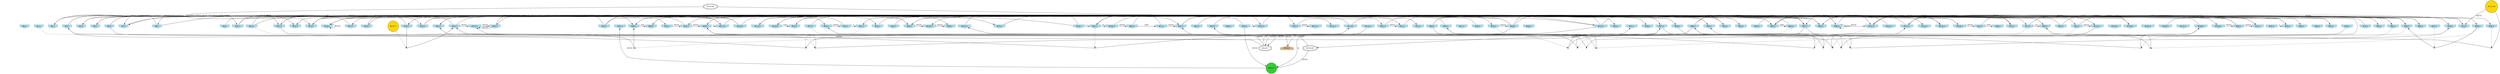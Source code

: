 digraph G {
node[shape = circle]
rankInputs [style = invisible]
rankOutputs [style = invisible]
rankInputs -> rankOutputs [color=invis]
0 [label="#0:1", style = filled, shape = invhouse, color=lightblue]
1 [label="#1:1", style = filled, shape = invhouse, color=lightblue]
2 [label="#2:1", style = filled, shape = invhouse, color=lightblue]
3 [label="#3:1", style = filled, shape = invhouse, color=lightblue]
4 [label="#4:1", style = filled, shape = invhouse, color=lightblue]
5 [label="#5:1", style = filled, shape = invhouse, color=lightblue]
6 [label="#6:1", style = filled, shape = invhouse, color=lightblue]
7 [label="#7:1", style = filled, shape = invhouse, color=lightblue]
8 [label="#8:1", style = filled, shape = invhouse, color=lightblue]
9 [label="#9:1", style = filled, shape = invhouse, color=lightblue]
10 [label="#10:1", style = filled, shape = invhouse, color=lightblue]
11 [label="#11:1", style = filled, shape = invhouse, color=lightblue]
12 [label="#12:1", style = filled, shape = invhouse, color=lightblue]
13 [label="#13:1", style = filled, shape = invhouse, color=lightblue]
14 [label="#14:1", style = filled, shape = invhouse, color=lightblue]
15 [label="#15:1", style = filled, shape = invhouse, color=lightblue]
16 [label="#16:1", style = filled, shape = invhouse, color=lightblue]
17 [label="#17:1", style = filled, shape = invhouse, color=lightblue]
18 [label="#18:1", style = filled, shape = invhouse, color=lightblue]
19 [label="#19:1", style = filled, shape = invhouse, color=lightblue]
20 [label="#20:1", style = filled, shape = invhouse, color=lightblue]
21 [label="#21:1", style = filled, shape = invhouse, color=lightblue]
22 [label="#22:1", style = filled, shape = invhouse, color=lightblue]
23 [label="#23:1", style = filled, shape = invhouse, color=lightblue]
24 [label="#24:1", style = filled, shape = invhouse, color=lightblue]
25 [label="#25:1", style = filled, shape = invhouse, color=lightblue]
26 [label="#26:1", style = filled, shape = invhouse, color=lightblue]
27 [label="#27:1", style = filled, shape = invhouse, color=lightblue]
28 [label="#28:1", style = filled, shape = invhouse, color=lightblue]
29 [label="#29:1", style = filled, shape = invhouse, color=lightblue]
30 [label="#30:1", style = filled, shape = invhouse, color=lightblue]
31 [label="#31:1", style = filled, shape = invhouse, color=lightblue]
32 [label="#32:1", style = filled, shape = invhouse, color=lightblue]
33 [label="#33:1", style = filled, shape = invhouse, color=lightblue]
34 [label="#34:1", style = filled, shape = invhouse, color=lightblue]
35 [label="#35:1", style = filled, shape = invhouse, color=lightblue]
36 [label="#36:1", style = filled, shape = invhouse, color=lightblue]
37 [label="#37:1", style = filled, shape = invhouse, color=lightblue]
38 [label="#38:1", style = filled, shape = invhouse, color=lightblue]
39 [label="#39:1", style = filled, shape = invhouse, color=lightblue]
40 [label="#40:1", style = filled, shape = invhouse, color=lightblue]
41 [label="#41:1", style = filled, shape = invhouse, color=lightblue]
42 [label="#42:1", style = filled, shape = invhouse, color=lightblue]
43 [label="#43:1", style = filled, shape = invhouse, color=lightblue]
44 [label="#44:1", style = filled, shape = invhouse, color=lightblue]
45 [label="#45:1", style = filled, shape = invhouse, color=lightblue]
46 [label="#46:1", style = filled, shape = invhouse, color=lightblue]
47 [label="#47:1", style = filled, shape = invhouse, color=lightblue]
48 [label="#48:1", style = filled, shape = invhouse, color=lightblue]
49 [label="#49:1", style = filled, shape = invhouse, color=lightblue]
50 [label="#50:1", style = filled, shape = invhouse, color=lightblue]
51 [label="#51:1", style = filled, shape = invhouse, color=lightblue]
52 [label="#52:1", style = filled, shape = invhouse, color=lightblue]
53 [label="#53:1", style = filled, shape = invhouse, color=lightblue]
54 [label="#54:1", style = filled, shape = invhouse, color=lightblue]
55 [label="#55:1", style = filled, shape = invhouse, color=lightblue]
56 [label="#56:1", style = filled, shape = invhouse, color=lightblue]
57 [label="#57:1", style = filled, shape = invhouse, color=lightblue]
58 [label="#58:1", style = filled, shape = invhouse, color=lightblue]
59 [label="#59:1", style = filled, shape = invhouse, color=lightblue]
60 [label="#60:1", style = filled, shape = invhouse, color=lightblue]
61 [label="#61:1", style = filled, shape = invhouse, color=lightblue]
62 [label="#62:1", style = filled, shape = invhouse, color=lightblue]
63 [label="#63:1", style = filled, shape = invhouse, color=lightblue]
64 [label="#64:1", style = filled, shape = invhouse, color=lightblue]
65 [label="#65:1", style = filled, shape = invhouse, color=lightblue]
66 [label="#66:1", style = filled, shape = invhouse, color=lightblue]
67 [label="#67:1", style = filled, shape = invhouse, color=lightblue]
68 [label="#68:1", style = filled, shape = invhouse, color=lightblue]
69 [label="#69:1", style = filled, shape = invhouse, color=lightblue]
70 [label="#70:1", style = filled, shape = invhouse, color=lightblue]
71 [label="#71:1", style = filled, shape = invhouse, color=lightblue]
72 [label="#72:1", style = filled, shape = invhouse, color=lightblue]
73 [label="#73:1", style = filled, shape = invhouse, color=lightblue]
74 [label="#74:1", style = filled, shape = invhouse, color=lightblue]
75 [label="#75:1", style = filled, shape = invhouse, color=lightblue]
76 [label="#76:1", style = filled, shape = invhouse, color=lightblue]
77 [label="#77:1", style = filled, shape = invhouse, color=lightblue]
78 [label="#78:1", style = filled, shape = invhouse, color=lightblue]
79 [label="#79:1", style = filled, shape = invhouse, color=lightblue]
80 [label="#80:1", style = filled, shape = invhouse, color=lightblue]
81 [label="#81:1", style = filled, shape = invhouse, color=lightblue]
82 [label="#82:1", style = filled, shape = invhouse, color=lightblue]
83 [label="#83:1", style = filled, shape = invhouse, color=lightblue]
84 [label="#84:1", style = filled, shape = invhouse, color=lightblue]
85 [label="#85:1", style = filled, shape = invhouse, color=lightblue]
86 [label="#86:1", style = filled, shape = invhouse, color=lightblue]
87 [label="#87:1", style = filled, shape = invhouse, color=lightblue]
88 [label="#88:1", style = filled, shape = invhouse, color=lightblue]
89 [label="#89:1", style = filled, shape = invhouse, color=lightblue]
90 [label="#90:1", style = filled, shape = invhouse, color=lightblue]
91 [label="#91:1", style = filled, shape = invhouse, color=lightblue]
92 [label="#92:1", style = filled, shape = invhouse, color=lightblue]
93 [label="#93:1", style = filled, shape = invhouse, color=lightblue]
94 [label="#94:1", style = filled, shape = invhouse, color=lightblue]
95 [label="#95:1", style = filled, shape = invhouse, color=lightblue]
96 [label="#96:1", style = filled, shape = invhouse, color=lightblue]
97 [label="#97:1", style = filled, shape = invhouse, color=lightblue]
98 [label="#98:1", style = filled, shape = invhouse, color=lightblue]
99 [label="#99:1", style = filled, shape = invhouse, color=lightblue]
100 [label="#100:1", style = filled, shape = invhouse, color=lightblue]
101 [label="#101:1", style = filled, shape = invhouse, color=lightblue]
102 [label="#102:1", style = filled, shape = invhouse, color=lightblue]
103 [label="#103:1", style = filled, shape = invhouse, color=lightblue]
104 [label="#104:1", style = filled, shape = invhouse, color=lightblue]
105 [label="#105:1", style = filled, shape = invhouse, color=lightblue]
106 [label="#106:1", style = filled, shape = invhouse, color=lightblue]
107 [label="#107:1", style = filled, shape = invhouse, color=lightblue]
108 [label="#108:1", style = filled, shape = invhouse, color=lightblue]
109 [label="#109:1", style = filled, shape = invhouse, color=lightblue]
110 [label="#110:1", style = filled, shape = invhouse, color=lightblue]
111 [label="#111:1", style = filled, shape = invhouse, color=lightblue]
112 [label="#112:1", style = filled, shape = invhouse, color=lightblue]
113 [label="#113:1", style = filled, shape = invhouse, color=lightblue]
114 [label="#114:1", style = filled, shape = invhouse, color=lightblue]
115 [label="#115:1", style = filled, shape = invhouse, color=lightblue]
116 [label="#116:1", style = filled, shape = invhouse, color=lightblue]
117 [label="#117:1", style = filled, shape = invhouse, color=lightblue]
118 [label="#118:1", style = filled, shape = invhouse, color=lightblue]
119 [label="#119:1", style = filled, shape = invhouse, color=lightblue]
120 [label="#120:1", style = filled, shape = invhouse, color=lightblue]
121 [label="#121:1", style = filled, shape = invhouse, color=lightblue]
122 [label="#122:1", style = filled, shape = invhouse, color=lightblue]
123 [label="#123:1", style = filled, shape = invhouse, color=lightblue]
124 [label="#124:1", style = filled, shape = invhouse, color=lightblue]
125 [label="#125:1", style = filled, shape = invhouse, color=lightblue]
126 [label="#126:1", style = filled, shape = invhouse, color=lightblue]
127 [label="#127:1", style = filled, shape = invhouse, color=lightblue]
128 [label="#128:1", style = filled, shape = house, color=tan]
129 [label="#129:7", shape = doubleoctagon]
130 [label="#130:49", shape = doubleoctagon]
131 [label="#131:49", style = filled, fillcolor = gold]
132 [label="#132:7", style = filled, fillcolor = gold]
133 [label="#133:7", style = filled, fillcolor=limegreen]
134 [label="#134:49", shape = doubleoctagon]
84 -> 28 [label = "65535"]
25 -> 111 [label = "65535"]
136 [shape = point]
1 -> 136 [style = dashed]
36 -> 136 [dir = none]
136 -> 87
137 [shape = point]
59 -> 137 [style = dashed]
130 -> 137 [dir = none]
137 -> 53
94 -> 69 [label = "65535"]
59 -> 39 [label = "65535"]
43 -> 75 [label = "65535"]
55 -> 120 [label = "65535"]
82 -> 115 [label = "65535"]
138 [shape = point]
63 -> 138 [style = dashed]
3 -> 138 [dir = none]
138 -> 66
69 -> 94 [label = "65535"]
102 -> 62 [label = "65535"]
47 -> 13 [label = "65535"]
39 -> 120 [label = "65535"]
63 -> 7 [label = "65535"]
82 -> 11 [label = "65535"]
52 -> 25 [label = "65535"]
118 -> 45 [label = "65535"]
87 -> 129 [label = "65535"]
121 -> 85 [label = "65535"]
110 -> 29 [label = "65535"]
102 -> 125 [label = "65535"]
47 -> 126 [label = "65535"]
29 -> 110 [label = "65535"]
68 -> 119 [label = "65535"]
22 -> 110 [label = "65535"]
20 -> 117 [label = "65535"]
32 -> 65 [label = "65535"]
139 [shape = point]
65 -> 139 [style = dashed]
115 -> 139 [dir = none]
139 -> 90
34 -> 21 [label = "65535"]
118 -> 13 [label = "65535"]
96 -> 11 [label = "65535"]
69 -> 35 [label = "65535"]
39 -> 19 [label = "65535"]
122 -> 67 [label = "65535"]
86 -> 41 [label = "65535"]
44 -> 100 [label = "65535"]
29 -> 104 [label = "65535"]
5 -> 50 [label = "65535"]
96 -> 123 [label = "65535"]
83 -> 72 [label = "65535"]
8 -> 47 [label = "65535"]
117 -> 7 [label = "65535"]
10 -> 98 [label = "65535"]
25 -> 83 [label = "65535"]
16 -> 16 [label = "65535"]
23 -> 74 [label = "65535"]
69 -> 69 [label = "65535"]
55 -> 133 [label = "65535"]
71 -> 51 [label = "65535"]
90 -> 66 [label = "65535"]
140 [shape = point]
46 -> 140 [style = dashed]
131 -> 140 [dir = none]
140 -> 80
39 -> 127 [label = "65535"]
48 -> 15 [label = "65535"]
128 -> 101 [label = "65535"]
74 -> 65 [label = "65535"]
15 -> 42 [label = "65535"]
50 -> 32 [label = "65535"]
117 -> 112 [label = "65535"]
141 [shape = point]
41 -> 141 [style = dashed]
6 -> 141 [dir = none]
141 -> 27
142 [shape = point]
82 -> 142 [style = dashed]
89 -> 142 [dir = none]
142 -> 21
5 -> 20 [label = "65535"]
96 -> 121 [label = "65535"]
71 -> 100 [label = "65535"]
88 -> 29 [label = "65535"]
56 -> 119 [label = "65535"]
143 [shape = point]
75 -> 143 [style = dashed]
13 -> 143 [dir = none]
143 -> 123
123 -> 68 [label = "65535"]
68 -> 121 [label = "65535"]
117 -> 8 [label = "65535"]
103 -> 88 [label = "65535"]
23 -> 95 [label = "8191"]
33 -> 18 [label = "65535"]
6 -> 79 [label = "65535"]
53 -> 103 [label = "16383"]
62 -> 71 [label = "2047"]
10 -> 78 [label = "65535"]
89 -> 91 [label = "16383"]
129 -> 22 [label = "65535"]
61 -> 67 [label = "65535"]
127 -> 16 [label = "65535"]
15 -> 60 [label = "65535"]
51 -> 67 [label = "65535"]
144 [shape = point]
85 -> 144 [style = dashed]
56 -> 144 [dir = none]
144 -> 108
134 -> 51 [label = "4095"]
89 -> 134 [label = "65535"]
121 -> 24 [label = "8191"]
16 -> 115 [label = "511"]
120 -> 76 [label = "1023"]
83 -> 59 [label = "65535"]
145 [shape = point]
10 -> 145 [style = dashed]
108 -> 145 [dir = none]
145 -> 65
21 -> 45 [label = "2047"]
146 [shape = point]
132 -> 146 [style = dashed]
19 -> 146 [dir = none]
146 -> 22
4 -> 14 [label = "65535"]
131 -> 12 [label = "65535"]
77 -> 124 [label = "65535"]
89 -> 109 [label = "65535"]
74 -> 44 [label = "4095"]
39 -> 86 [label = "65535"]
133 -> 31 [label = "65535"]
127 -> 87 [label = "511"]
94 -> 63 [label = "2047"]
12 -> 119 [label = "65535"]
2 -> 94 [label = "15"]
79 -> 82 [label = "511"]
91 -> 17 [label = "63"]
114 -> 133 [label = "31"]
75 -> 48 [label = "65535"]
78 -> 33 [label = "65535"]
3 -> 35 [label = "63"]
100 -> 60 [label = "65535"]
66 -> 49 [label = "255"]
72 -> 90 [label = "511"]
42 -> 86 [label = "65535"]
17 -> 7 [label = "65535"]
9 -> 64 [label = "2047"]
80 -> 61 [label = "65535"]
58 -> 65 [label = "1023"]
147 [shape = point]
48 -> 147 [style = dashed]
84 -> 147 [dir = none]
147 -> 56
19 -> 15 [label = "65535"]
81 -> 104 [label = "127"]
22 -> 44 [label = "63"]
118 -> 5 [label = "255"]
123 -> 125 [label = "65535"]
148 [shape = point]
77 -> 148 [style = dashed]
67 -> 148 [dir = none]
148 -> 38
75 -> 80 [label = "127"]
108 -> 4 [label = "65535"]
76 -> 92 [label = "65535"]
30 -> 16 [label = "3"]
51 -> 68 [label = "63"]
149 [shape = point]
37 -> 149 [style = dashed]
64 -> 149 [dir = none]
149 -> 48
134 -> 133 [label = "65535"]
18 -> 26 [label = "65535"]
150 [shape = point]
121 -> 150 [style = dashed]
89 -> 150 [dir = none]
150 -> 78
129 -> 113 [label = "31"]
151 [shape = point]
64 -> 151 [style = dashed]
87 -> 151 [dir = none]
151 -> 89
6 -> 45 [label = "65535"]
152 [shape = point]
38 -> 152 [style = dashed]
88 -> 152 [dir = none]
152 -> 65
69 -> 121 [label = "65535"]
81 -> 76 [label = "65535"]
96 -> 14 [label = "65535"]
61 -> 102 [label = "15"]
55 -> 103 [label = "1"]
12 -> 44 [label = "1"]
2 -> 44 [label = "7"]
130 -> 15 [label = "15"]
8 -> 2 [label = "7"]
93 -> 11 [label = "65535"]
13 -> 68 [label = "63"]
33 -> 41 [label = "3"]
20 -> 85 [label = "7"]
34 -> 66 [label = "15"]
109 -> 96 [label = "65535"]
97 -> 45 [label = "3"]
84 -> 12 [label = "65535"]
94 -> 67 [label = "7"]
101 -> 51 [label = "65535"]
62 -> 72 [label = "1"]
49 -> 80 [label = "65535"]
127 -> 49 [label = "65535"]
32 -> 14 [label = "3"]
30 -> 46 [label = "65535"]
126 -> 23 [label = "65535"]
15 -> 73 [label = "15"]
127 -> 128 [label = "1"]
30 -> 66 [label = "1"]
129 -> 3 [label = "65535"]
70 -> 32 [label = "3"]
3 -> 126 [label = "65535"]
113 -> 48 [label = "1"]
153 [shape = point]
61 -> 153 [style = dashed]
39 -> 153 [dir = none]
153 -> 110
51 -> 94 [label = "1"]
106 -> 38 [label = "65535"]
65 -> 117 [label = "1"]
67 -> 129 [label = "65535"]
22 -> 5 [label = "65535"]
113 -> 19 [label = "65535"]
34 -> 61 [label = "1"]
{
	rank = same
	rankdir = TB
	rankInputs -> 0 -> 1 -> 2 -> 3 -> 4 -> 5 -> 6 -> 7 -> 8 -> 9 -> 10 -> 11 -> 12 -> 13 -> 14 -> 15 -> 16 -> 17 -> 18 -> 19 -> 20 -> 21 -> 22 -> 23 -> 24 -> 25 -> 26 -> 27 -> 28 -> 29 -> 30 -> 31 -> 32 -> 33 -> 34 -> 35 -> 36 -> 37 -> 38 -> 39 -> 40 -> 41 -> 42 -> 43 -> 44 -> 45 -> 46 -> 47 -> 48 -> 49 -> 50 -> 51 -> 52 -> 53 -> 54 -> 55 -> 56 -> 57 -> 58 -> 59 -> 60 -> 61 -> 62 -> 63 -> 64 -> 65 -> 66 -> 67 -> 68 -> 69 -> 70 -> 71 -> 72 -> 73 -> 74 -> 75 -> 76 -> 77 -> 78 -> 79 -> 80 -> 81 -> 82 -> 83 -> 84 -> 85 -> 86 -> 87 -> 88 -> 89 -> 90 -> 91 -> 92 -> 93 -> 94 -> 95 -> 96 -> 97 -> 98 -> 99 -> 100 -> 101 -> 102 -> 103 -> 104 -> 105 -> 106 -> 107 -> 108 -> 109 -> 110 -> 111 -> 112 -> 113 -> 114 -> 115 -> 116 -> 117 -> 118 -> 119 -> 120 -> 121 -> 122 -> 123 -> 124 -> 125 -> 126 -> 127 [style = invis]
}
{
	rank = same
	rankdir = TB
	rankOutputs -> 128 [style = invis]
}
}
